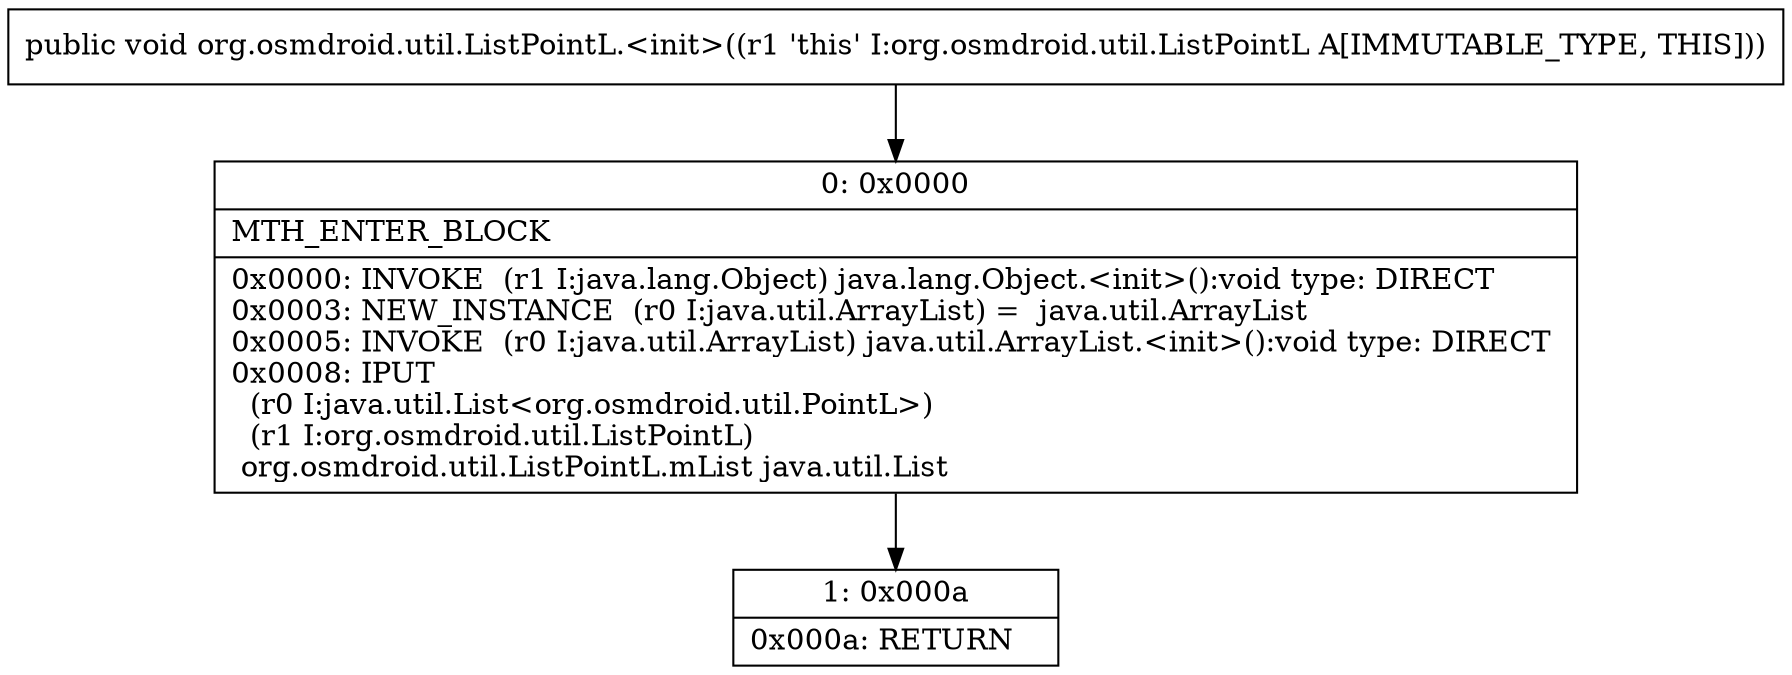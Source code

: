 digraph "CFG fororg.osmdroid.util.ListPointL.\<init\>()V" {
Node_0 [shape=record,label="{0\:\ 0x0000|MTH_ENTER_BLOCK\l|0x0000: INVOKE  (r1 I:java.lang.Object) java.lang.Object.\<init\>():void type: DIRECT \l0x0003: NEW_INSTANCE  (r0 I:java.util.ArrayList) =  java.util.ArrayList \l0x0005: INVOKE  (r0 I:java.util.ArrayList) java.util.ArrayList.\<init\>():void type: DIRECT \l0x0008: IPUT  \l  (r0 I:java.util.List\<org.osmdroid.util.PointL\>)\l  (r1 I:org.osmdroid.util.ListPointL)\l org.osmdroid.util.ListPointL.mList java.util.List \l}"];
Node_1 [shape=record,label="{1\:\ 0x000a|0x000a: RETURN   \l}"];
MethodNode[shape=record,label="{public void org.osmdroid.util.ListPointL.\<init\>((r1 'this' I:org.osmdroid.util.ListPointL A[IMMUTABLE_TYPE, THIS])) }"];
MethodNode -> Node_0;
Node_0 -> Node_1;
}

